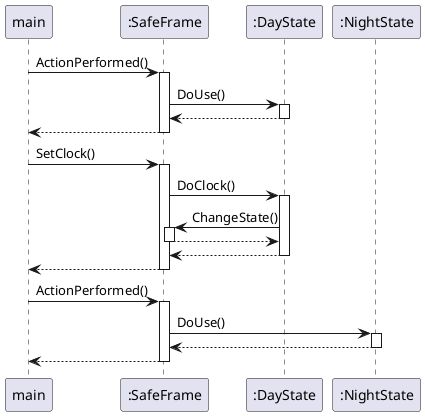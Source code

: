 @startuml
'https://plantuml.com/sequence-diagram

participant "main" as main
participant ":SafeFrame" as sf
participant ":DayState" as ds
participant ":NightState" as ns

autoactivate on
main -> sf: ActionPerformed()
sf -> ds: DoUse()
return
return
main -> sf: SetClock()
sf -> ds: DoClock()
sf <- ds: ChangeState()
return
return
return
main -> sf: ActionPerformed()
sf -> ns: DoUse()
return
return

@enduml